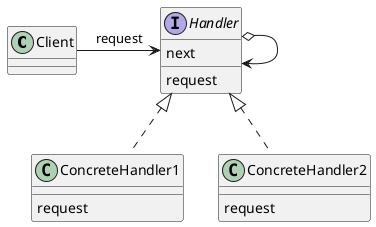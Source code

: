 @startuml

class Client

interface Handler{
    next
    {method} request
}
Client ->Handler:request
Handler o-->Handler
class ConcreteHandler1 implements Handler{
    {method} request
}

class ConcreteHandler2 implements Handler{
    {method} request
}
@enduml
